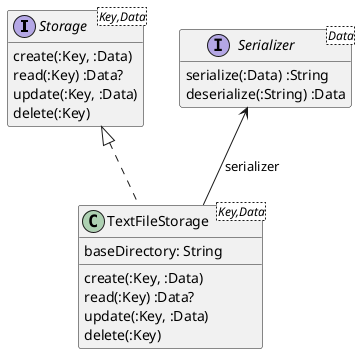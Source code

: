 @startuml

hide empty members

interface Storage<Key,Data> {
  create(:Key, :Data)
  read(:Key) :Data?
  update(:Key, :Data)
  delete(:Key)
}

interface Serializer<Data> {
  serialize(:Data) :String
  deserialize(:String) :Data
}

class TextFileStorage<Key,Data> {
  baseDirectory: String
  create(:Key, :Data)
  read(:Key) :Data?
  update(:Key, :Data)
  delete(:Key)
}

Storage <|.. TextFileStorage
Serializer <-- TextFileStorage : serializer

@enduml